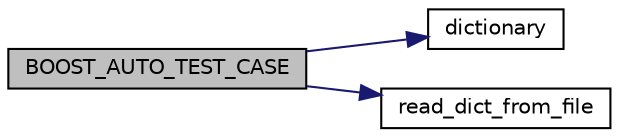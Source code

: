 digraph "BOOST_AUTO_TEST_CASE"
{
 // INTERACTIVE_SVG=YES
  edge [fontname="Helvetica",fontsize="10",labelfontname="Helvetica",labelfontsize="10"];
  node [fontname="Helvetica",fontsize="10",shape=record];
  rankdir="LR";
  Node0 [label="BOOST_AUTO_TEST_CASE",height=0.2,width=0.4,color="black", fillcolor="grey75", style="filled", fontcolor="black"];
  Node0 -> Node1 [color="midnightblue",fontsize="10",style="solid",fontname="Helvetica"];
  Node1 [label="dictionary",height=0.2,width=0.4,color="black", fillcolor="white", style="filled",URL="$unit__tests_8cpp.html#a8e62ff9efe3f1871f8d8092954e59d9b"];
  Node0 -> Node2 [color="midnightblue",fontsize="10",style="solid",fontname="Helvetica"];
  Node2 [label="read_dict_from_file",height=0.2,width=0.4,color="black", fillcolor="white", style="filled",URL="$functions_8cpp.html#a321c9c67e522b8c2f10487e4285f6f66",tooltip="reading dictionary from file "];
}
